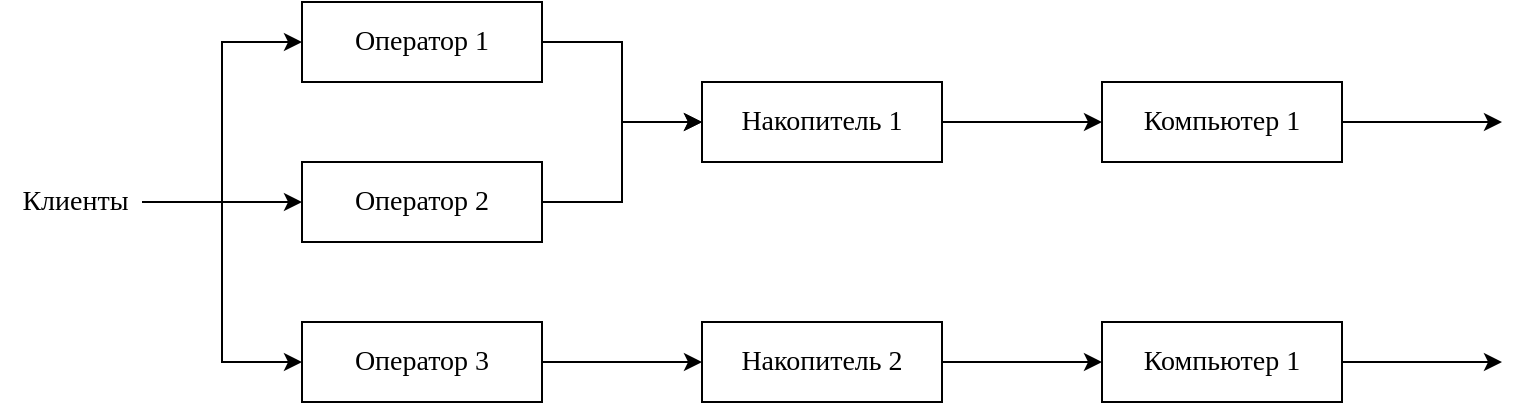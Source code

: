 <mxfile version="20.6.0" type="device"><diagram id="IEot9ztiqSt51WknYMcp" name="Страница 1"><mxGraphModel dx="966" dy="577" grid="1" gridSize="10" guides="1" tooltips="1" connect="1" arrows="1" fold="1" page="1" pageScale="1" pageWidth="800" pageHeight="300" math="0" shadow="0"><root><mxCell id="0"/><mxCell id="1" parent="0"/><mxCell id="VMVrJHHQZC_HkYN-b_Ke-13" style="edgeStyle=orthogonalEdgeStyle;rounded=0;orthogonalLoop=1;jettySize=auto;html=1;exitX=1;exitY=0.5;exitDx=0;exitDy=0;entryX=0;entryY=0.5;entryDx=0;entryDy=0;fontFamily=Times New Roman;fontSize=14;" edge="1" parent="1" source="VMVrJHHQZC_HkYN-b_Ke-1" target="VMVrJHHQZC_HkYN-b_Ke-6"><mxGeometry relative="1" as="geometry"/></mxCell><mxCell id="VMVrJHHQZC_HkYN-b_Ke-21" style="edgeStyle=orthogonalEdgeStyle;rounded=0;orthogonalLoop=1;jettySize=auto;html=1;exitX=0;exitY=0.5;exitDx=0;exitDy=0;entryX=1;entryY=0.5;entryDx=0;entryDy=0;fontFamily=Times New Roman;fontSize=14;startArrow=classic;startFill=1;endArrow=none;endFill=0;" edge="1" parent="1" source="VMVrJHHQZC_HkYN-b_Ke-1" target="VMVrJHHQZC_HkYN-b_Ke-20"><mxGeometry relative="1" as="geometry"/></mxCell><mxCell id="VMVrJHHQZC_HkYN-b_Ke-1" value="&lt;font style=&quot;font-size: 14px;&quot; face=&quot;Times New Roman&quot;&gt;Оператор 1&lt;/font&gt;" style="rounded=0;whiteSpace=wrap;html=1;" vertex="1" parent="1"><mxGeometry x="175" y="50" width="120" height="40" as="geometry"/></mxCell><mxCell id="VMVrJHHQZC_HkYN-b_Ke-14" style="edgeStyle=orthogonalEdgeStyle;rounded=0;orthogonalLoop=1;jettySize=auto;html=1;exitX=1;exitY=0.5;exitDx=0;exitDy=0;entryX=0;entryY=0.5;entryDx=0;entryDy=0;fontFamily=Times New Roman;fontSize=14;" edge="1" parent="1" source="VMVrJHHQZC_HkYN-b_Ke-2" target="VMVrJHHQZC_HkYN-b_Ke-6"><mxGeometry relative="1" as="geometry"/></mxCell><mxCell id="VMVrJHHQZC_HkYN-b_Ke-22" style="edgeStyle=orthogonalEdgeStyle;rounded=0;orthogonalLoop=1;jettySize=auto;html=1;exitX=0;exitY=0.5;exitDx=0;exitDy=0;fontFamily=Times New Roman;fontSize=14;startArrow=classic;startFill=1;endArrow=none;endFill=0;" edge="1" parent="1" source="VMVrJHHQZC_HkYN-b_Ke-2"><mxGeometry relative="1" as="geometry"><mxPoint x="95" y="150" as="targetPoint"/></mxGeometry></mxCell><mxCell id="VMVrJHHQZC_HkYN-b_Ke-2" value="&lt;font style=&quot;font-size: 14px;&quot; face=&quot;Times New Roman&quot;&gt;Оператор 2&lt;br&gt;&lt;/font&gt;" style="rounded=0;whiteSpace=wrap;html=1;" vertex="1" parent="1"><mxGeometry x="175" y="130" width="120" height="40" as="geometry"/></mxCell><mxCell id="VMVrJHHQZC_HkYN-b_Ke-10" style="edgeStyle=orthogonalEdgeStyle;rounded=0;orthogonalLoop=1;jettySize=auto;html=1;exitX=1;exitY=0.5;exitDx=0;exitDy=0;entryX=0;entryY=0.5;entryDx=0;entryDy=0;fontFamily=Times New Roman;fontSize=14;" edge="1" parent="1" source="VMVrJHHQZC_HkYN-b_Ke-3" target="VMVrJHHQZC_HkYN-b_Ke-9"><mxGeometry relative="1" as="geometry"/></mxCell><mxCell id="VMVrJHHQZC_HkYN-b_Ke-23" style="edgeStyle=orthogonalEdgeStyle;rounded=0;orthogonalLoop=1;jettySize=auto;html=1;exitX=0;exitY=0.5;exitDx=0;exitDy=0;fontFamily=Times New Roman;fontSize=14;startArrow=classic;startFill=1;endArrow=none;endFill=0;" edge="1" parent="1" source="VMVrJHHQZC_HkYN-b_Ke-3"><mxGeometry relative="1" as="geometry"><mxPoint x="95" y="150" as="targetPoint"/><Array as="points"><mxPoint x="135" y="230"/><mxPoint x="135" y="150"/></Array></mxGeometry></mxCell><mxCell id="VMVrJHHQZC_HkYN-b_Ke-3" value="&lt;font style=&quot;font-size: 14px;&quot; face=&quot;Times New Roman&quot;&gt;Оператор 3&lt;br&gt;&lt;/font&gt;" style="rounded=0;whiteSpace=wrap;html=1;" vertex="1" parent="1"><mxGeometry x="175" y="210" width="120" height="40" as="geometry"/></mxCell><mxCell id="VMVrJHHQZC_HkYN-b_Ke-16" style="edgeStyle=orthogonalEdgeStyle;rounded=0;orthogonalLoop=1;jettySize=auto;html=1;exitX=1;exitY=0.5;exitDx=0;exitDy=0;fontFamily=Times New Roman;fontSize=14;" edge="1" parent="1" source="VMVrJHHQZC_HkYN-b_Ke-4"><mxGeometry relative="1" as="geometry"><mxPoint x="775" y="110" as="targetPoint"/></mxGeometry></mxCell><mxCell id="VMVrJHHQZC_HkYN-b_Ke-4" value="&lt;font style=&quot;font-size: 14px;&quot; face=&quot;Times New Roman&quot;&gt;Компьютер 1&lt;/font&gt;" style="rounded=0;whiteSpace=wrap;html=1;" vertex="1" parent="1"><mxGeometry x="575" y="90" width="120" height="40" as="geometry"/></mxCell><mxCell id="VMVrJHHQZC_HkYN-b_Ke-12" style="edgeStyle=orthogonalEdgeStyle;rounded=0;orthogonalLoop=1;jettySize=auto;html=1;exitX=1;exitY=0.5;exitDx=0;exitDy=0;fontFamily=Times New Roman;fontSize=14;" edge="1" parent="1" source="VMVrJHHQZC_HkYN-b_Ke-5"><mxGeometry relative="1" as="geometry"><mxPoint x="775" y="230" as="targetPoint"/></mxGeometry></mxCell><mxCell id="VMVrJHHQZC_HkYN-b_Ke-5" value="&lt;font style=&quot;font-size: 14px;&quot; face=&quot;Times New Roman&quot;&gt;Компьютер 1&lt;/font&gt;" style="rounded=0;whiteSpace=wrap;html=1;" vertex="1" parent="1"><mxGeometry x="575" y="210" width="120" height="40" as="geometry"/></mxCell><mxCell id="VMVrJHHQZC_HkYN-b_Ke-15" style="edgeStyle=orthogonalEdgeStyle;rounded=0;orthogonalLoop=1;jettySize=auto;html=1;exitX=1;exitY=0.5;exitDx=0;exitDy=0;entryX=0;entryY=0.5;entryDx=0;entryDy=0;fontFamily=Times New Roman;fontSize=14;" edge="1" parent="1" source="VMVrJHHQZC_HkYN-b_Ke-6" target="VMVrJHHQZC_HkYN-b_Ke-4"><mxGeometry relative="1" as="geometry"/></mxCell><mxCell id="VMVrJHHQZC_HkYN-b_Ke-6" value="&lt;font style=&quot;font-size: 14px;&quot; face=&quot;Times New Roman&quot;&gt;Накопитель 1&lt;/font&gt;" style="rounded=0;whiteSpace=wrap;html=1;" vertex="1" parent="1"><mxGeometry x="375" y="90" width="120" height="40" as="geometry"/></mxCell><mxCell id="VMVrJHHQZC_HkYN-b_Ke-11" style="edgeStyle=orthogonalEdgeStyle;rounded=0;orthogonalLoop=1;jettySize=auto;html=1;exitX=1;exitY=0.5;exitDx=0;exitDy=0;entryX=0;entryY=0.5;entryDx=0;entryDy=0;fontFamily=Times New Roman;fontSize=14;" edge="1" parent="1" source="VMVrJHHQZC_HkYN-b_Ke-9" target="VMVrJHHQZC_HkYN-b_Ke-5"><mxGeometry relative="1" as="geometry"/></mxCell><mxCell id="VMVrJHHQZC_HkYN-b_Ke-9" value="&lt;font style=&quot;font-size: 14px;&quot; face=&quot;Times New Roman&quot;&gt;Накопитель 2&lt;br&gt;&lt;/font&gt;" style="rounded=0;whiteSpace=wrap;html=1;" vertex="1" parent="1"><mxGeometry x="375" y="210" width="120" height="40" as="geometry"/></mxCell><mxCell id="VMVrJHHQZC_HkYN-b_Ke-20" value="&lt;font style=&quot;font-size: 14px;&quot; face=&quot;Times New Roman&quot;&gt;&amp;nbsp;Клиенты&lt;/font&gt;" style="rounded=0;whiteSpace=wrap;html=1;opacity=0;" vertex="1" parent="1"><mxGeometry x="25" y="130" width="70" height="40" as="geometry"/></mxCell></root></mxGraphModel></diagram></mxfile>